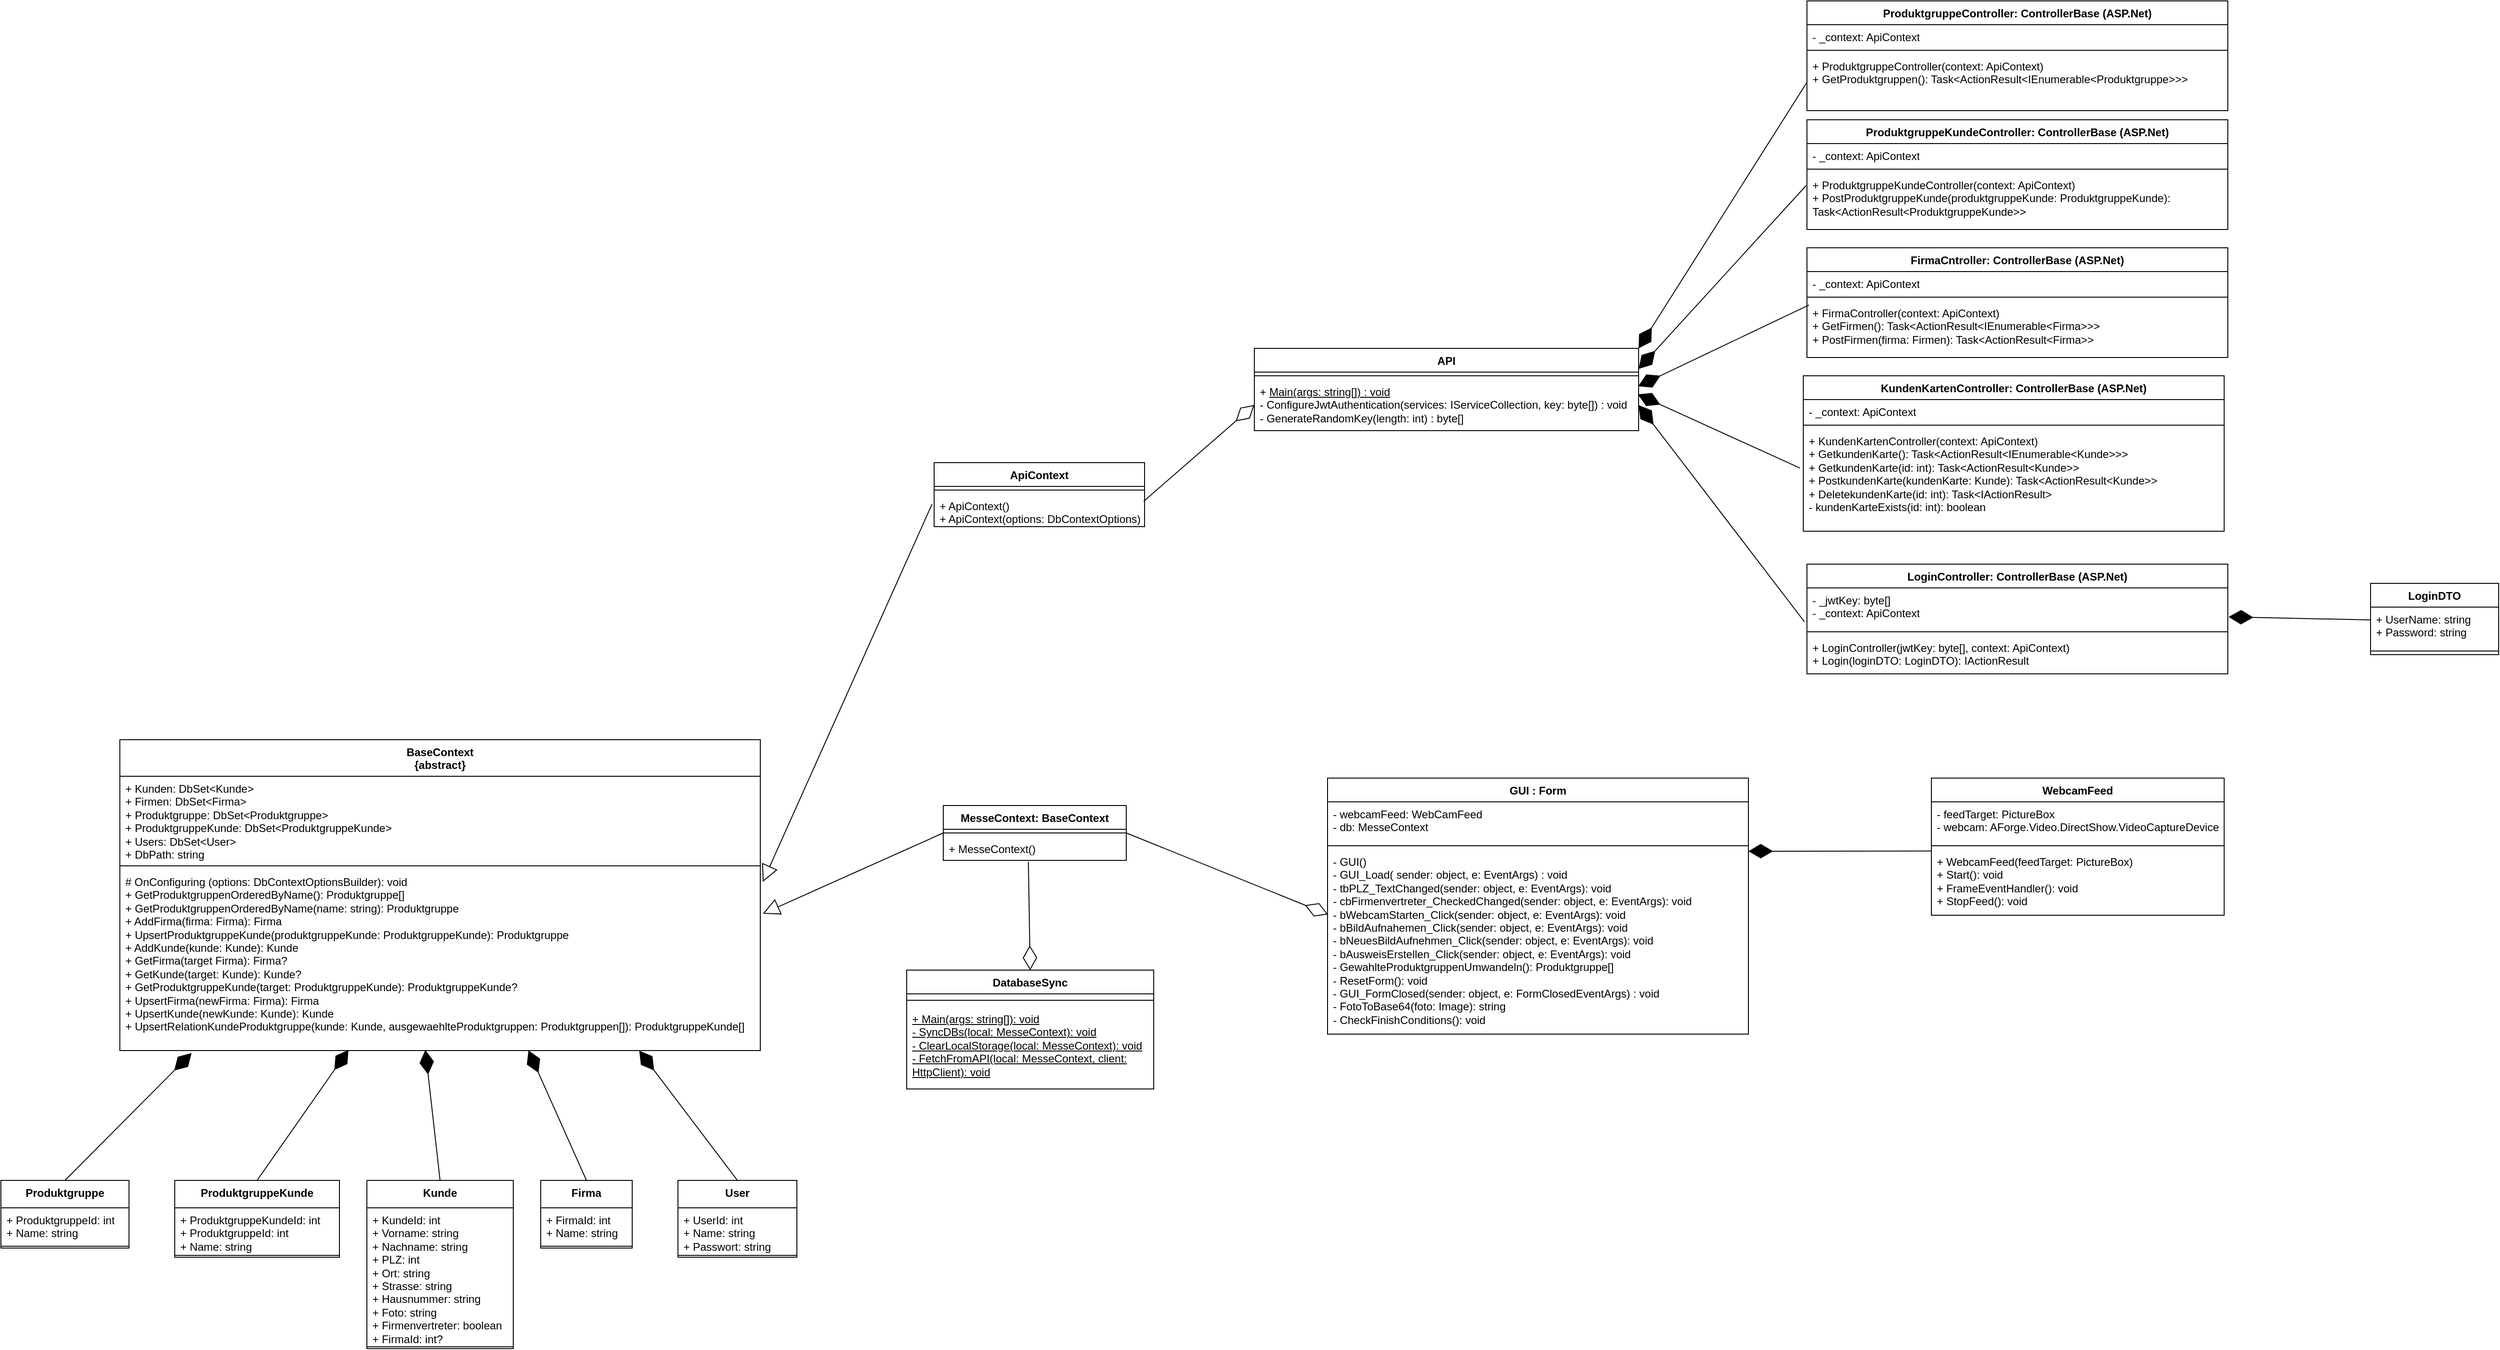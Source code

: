 <mxfile version="23.0.1" type="device">
  <diagram id="C5RBs43oDa-KdzZeNtuy" name="Page-1">
    <mxGraphModel dx="2113" dy="3216" grid="1" gridSize="10" guides="1" tooltips="1" connect="1" arrows="1" fold="1" page="1" pageScale="1" pageWidth="827" pageHeight="1169" math="0" shadow="0">
      <root>
        <mxCell id="WIyWlLk6GJQsqaUBKTNV-0" />
        <mxCell id="WIyWlLk6GJQsqaUBKTNV-1" parent="WIyWlLk6GJQsqaUBKTNV-0" />
        <mxCell id="BIAJ-L611Rqp3ycmqJVY-12" value="GUI : Form" style="swimlane;fontStyle=1;align=center;verticalAlign=top;childLayout=stackLayout;horizontal=1;startSize=26;horizontalStack=0;resizeParent=1;resizeParentMax=0;resizeLast=0;collapsible=1;marginBottom=0;whiteSpace=wrap;html=1;" parent="WIyWlLk6GJQsqaUBKTNV-1" vertex="1">
          <mxGeometry x="200" y="-350" width="460" height="280" as="geometry" />
        </mxCell>
        <mxCell id="BIAJ-L611Rqp3ycmqJVY-13" value="- webcamFeed: WebCamFeed&lt;br&gt;- db: MesseContext" style="text;strokeColor=none;fillColor=none;align=left;verticalAlign=top;spacingLeft=4;spacingRight=4;overflow=hidden;rotatable=0;points=[[0,0.5],[1,0.5]];portConstraint=eastwest;whiteSpace=wrap;html=1;" parent="BIAJ-L611Rqp3ycmqJVY-12" vertex="1">
          <mxGeometry y="26" width="460" height="44" as="geometry" />
        </mxCell>
        <mxCell id="BIAJ-L611Rqp3ycmqJVY-14" value="" style="line;strokeWidth=1;fillColor=none;align=left;verticalAlign=middle;spacingTop=-1;spacingLeft=3;spacingRight=3;rotatable=0;labelPosition=right;points=[];portConstraint=eastwest;strokeColor=inherit;" parent="BIAJ-L611Rqp3ycmqJVY-12" vertex="1">
          <mxGeometry y="70" width="460" height="8" as="geometry" />
        </mxCell>
        <mxCell id="BIAJ-L611Rqp3ycmqJVY-15" value="- GUI()&lt;br&gt;- GUI_Load( sender: object, e: EventArgs) : void&lt;br&gt;- tbPLZ_TextChanged(sender: object, e: EventArgs): void&lt;br&gt;- cbFirmenvertreter_CheckedChanged(sender: object, e: EventArgs): void&lt;br&gt;- bWebcamStarten_Click(sender: object, e: EventArgs): void&lt;br&gt;- bBildAufnahemen_Click(sender: object, e: EventArgs): void&lt;br&gt;- bNeuesBildAufnehmen_Click(sender: object, e: EventArgs): void&lt;br&gt;- bAusweisErstellen_Click(sender: object, e: EventArgs): void&lt;br&gt;- GewahlteProduktgruppenUmwandeln(): Produktgruppe[]&lt;br&gt;- ResetForm(): void&lt;br&gt;- GUI_FormClosed(sender: object, e: FormClosedEventArgs) : void&lt;br&gt;- FotoToBase64(foto: Image): string&lt;br&gt;- CheckFinishConditions(): void" style="text;strokeColor=none;fillColor=none;align=left;verticalAlign=top;spacingLeft=4;spacingRight=4;overflow=hidden;rotatable=0;points=[[0,0.5],[1,0.5]];portConstraint=eastwest;whiteSpace=wrap;html=1;" parent="BIAJ-L611Rqp3ycmqJVY-12" vertex="1">
          <mxGeometry y="78" width="460" height="202" as="geometry" />
        </mxCell>
        <mxCell id="BIAJ-L611Rqp3ycmqJVY-16" value="WebcamFeed" style="swimlane;fontStyle=1;align=center;verticalAlign=top;childLayout=stackLayout;horizontal=1;startSize=26;horizontalStack=0;resizeParent=1;resizeParentMax=0;resizeLast=0;collapsible=1;marginBottom=0;whiteSpace=wrap;html=1;" parent="WIyWlLk6GJQsqaUBKTNV-1" vertex="1">
          <mxGeometry x="860" y="-350" width="320" height="150" as="geometry" />
        </mxCell>
        <mxCell id="BIAJ-L611Rqp3ycmqJVY-17" value="- feedTarget: PictureBox&lt;br&gt;- webcam: AForge.Video.DirectShow.VideoCaptureDevice" style="text;strokeColor=none;fillColor=none;align=left;verticalAlign=top;spacingLeft=4;spacingRight=4;overflow=hidden;rotatable=0;points=[[0,0.5],[1,0.5]];portConstraint=eastwest;whiteSpace=wrap;html=1;" parent="BIAJ-L611Rqp3ycmqJVY-16" vertex="1">
          <mxGeometry y="26" width="320" height="44" as="geometry" />
        </mxCell>
        <mxCell id="BIAJ-L611Rqp3ycmqJVY-18" value="" style="line;strokeWidth=1;fillColor=none;align=left;verticalAlign=middle;spacingTop=-1;spacingLeft=3;spacingRight=3;rotatable=0;labelPosition=right;points=[];portConstraint=eastwest;strokeColor=inherit;" parent="BIAJ-L611Rqp3ycmqJVY-16" vertex="1">
          <mxGeometry y="70" width="320" height="8" as="geometry" />
        </mxCell>
        <mxCell id="BIAJ-L611Rqp3ycmqJVY-19" value="+ WebcamFeed(feedTarget: PictureBox)&lt;br&gt;+ Start(): void&lt;br&gt;+ FrameEventHandler(): void&lt;br&gt;+ StopFeed(): void" style="text;strokeColor=none;fillColor=none;align=left;verticalAlign=top;spacingLeft=4;spacingRight=4;overflow=hidden;rotatable=0;points=[[0,0.5],[1,0.5]];portConstraint=eastwest;whiteSpace=wrap;html=1;" parent="BIAJ-L611Rqp3ycmqJVY-16" vertex="1">
          <mxGeometry y="78" width="320" height="72" as="geometry" />
        </mxCell>
        <mxCell id="BIAJ-L611Rqp3ycmqJVY-20" value="MesseContext: BaseContext" style="swimlane;fontStyle=1;align=center;verticalAlign=top;childLayout=stackLayout;horizontal=1;startSize=26;horizontalStack=0;resizeParent=1;resizeParentMax=0;resizeLast=0;collapsible=1;marginBottom=0;whiteSpace=wrap;html=1;" parent="WIyWlLk6GJQsqaUBKTNV-1" vertex="1">
          <mxGeometry x="-220" y="-320" width="200" height="60" as="geometry" />
        </mxCell>
        <mxCell id="BIAJ-L611Rqp3ycmqJVY-22" value="" style="line;strokeWidth=1;fillColor=none;align=left;verticalAlign=middle;spacingTop=-1;spacingLeft=3;spacingRight=3;rotatable=0;labelPosition=right;points=[];portConstraint=eastwest;strokeColor=inherit;" parent="BIAJ-L611Rqp3ycmqJVY-20" vertex="1">
          <mxGeometry y="26" width="200" height="8" as="geometry" />
        </mxCell>
        <mxCell id="BIAJ-L611Rqp3ycmqJVY-23" value="+ MesseContext()" style="text;strokeColor=none;fillColor=none;align=left;verticalAlign=top;spacingLeft=4;spacingRight=4;overflow=hidden;rotatable=0;points=[[0,0.5],[1,0.5]];portConstraint=eastwest;whiteSpace=wrap;html=1;" parent="BIAJ-L611Rqp3ycmqJVY-20" vertex="1">
          <mxGeometry y="34" width="200" height="26" as="geometry" />
        </mxCell>
        <mxCell id="BIAJ-L611Rqp3ycmqJVY-24" value="ApiContext" style="swimlane;fontStyle=1;align=center;verticalAlign=top;childLayout=stackLayout;horizontal=1;startSize=26;horizontalStack=0;resizeParent=1;resizeParentMax=0;resizeLast=0;collapsible=1;marginBottom=0;whiteSpace=wrap;html=1;" parent="WIyWlLk6GJQsqaUBKTNV-1" vertex="1">
          <mxGeometry x="-230" y="-695" width="230" height="70" as="geometry" />
        </mxCell>
        <mxCell id="BIAJ-L611Rqp3ycmqJVY-25" value="" style="line;strokeWidth=1;fillColor=none;align=left;verticalAlign=middle;spacingTop=-1;spacingLeft=3;spacingRight=3;rotatable=0;labelPosition=right;points=[];portConstraint=eastwest;strokeColor=inherit;" parent="BIAJ-L611Rqp3ycmqJVY-24" vertex="1">
          <mxGeometry y="26" width="230" height="8" as="geometry" />
        </mxCell>
        <mxCell id="BIAJ-L611Rqp3ycmqJVY-26" value="+ ApiContext()&lt;br&gt;+ ApiContext(options: DbContextOptions)" style="text;strokeColor=none;fillColor=none;align=left;verticalAlign=top;spacingLeft=4;spacingRight=4;overflow=hidden;rotatable=0;points=[[0,0.5],[1,0.5]];portConstraint=eastwest;whiteSpace=wrap;html=1;" parent="BIAJ-L611Rqp3ycmqJVY-24" vertex="1">
          <mxGeometry y="34" width="230" height="36" as="geometry" />
        </mxCell>
        <mxCell id="BIAJ-L611Rqp3ycmqJVY-27" value="BaseContext&lt;br&gt;{abstract}" style="swimlane;fontStyle=1;align=center;verticalAlign=top;childLayout=stackLayout;horizontal=1;startSize=40;horizontalStack=0;resizeParent=1;resizeParentMax=0;resizeLast=0;collapsible=1;marginBottom=0;whiteSpace=wrap;html=1;" parent="WIyWlLk6GJQsqaUBKTNV-1" vertex="1">
          <mxGeometry x="-1120" y="-392" width="700" height="340" as="geometry">
            <mxRectangle x="-300" y="390" width="110" height="30" as="alternateBounds" />
          </mxGeometry>
        </mxCell>
        <mxCell id="BIAJ-L611Rqp3ycmqJVY-28" value="+ Kunden: DbSet&amp;lt;Kunde&amp;gt;&lt;br&gt;+ Firmen: DbSet&amp;lt;Firma&amp;gt;&lt;br&gt;+ Produktgruppe: DbSet&amp;lt;Produktgruppe&amp;gt;&lt;br&gt;+ ProduktgruppeKunde: DbSet&amp;lt;ProduktgruppeKunde&amp;gt;&lt;br&gt;+ Users: DbSet&amp;lt;User&amp;gt;&lt;br&gt;+ DbPath: string" style="text;strokeColor=none;fillColor=none;align=left;verticalAlign=top;spacingLeft=4;spacingRight=4;overflow=hidden;rotatable=0;points=[[0,0.5],[1,0.5]];portConstraint=eastwest;whiteSpace=wrap;html=1;" parent="BIAJ-L611Rqp3ycmqJVY-27" vertex="1">
          <mxGeometry y="40" width="700" height="94" as="geometry" />
        </mxCell>
        <mxCell id="BIAJ-L611Rqp3ycmqJVY-29" value="" style="line;strokeWidth=1;fillColor=none;align=left;verticalAlign=middle;spacingTop=-1;spacingLeft=3;spacingRight=3;rotatable=0;labelPosition=right;points=[];portConstraint=eastwest;strokeColor=inherit;" parent="BIAJ-L611Rqp3ycmqJVY-27" vertex="1">
          <mxGeometry y="134" width="700" height="8" as="geometry" />
        </mxCell>
        <mxCell id="BIAJ-L611Rqp3ycmqJVY-30" value="# OnConfiguring (options:&amp;nbsp;DbContextOptionsBuilder): void&lt;br&gt;+ GetProduktgruppenOrderedByName(): Produktgruppe[]&lt;br&gt;+ GetProduktgruppenOrderedByName(name: string): Produktgruppe&lt;br&gt;+ AddFirma(firma: Firma): Firma&lt;br&gt;+ UpsertProduktgruppeKunde(produktgruppeKunde: ProduktgruppeKunde): Produktgruppe&lt;br&gt;+ AddKunde(kunde: Kunde): Kunde&lt;br&gt;+ GetFirma(target Firma): Firma?&lt;br&gt;+ GetKunde(target: Kunde): Kunde?&lt;br&gt;+ GetProduktgruppeKunde(target: ProduktgruppeKunde): ProduktgruppeKunde?&lt;br&gt;+ UpsertFirma(newFirma: Firma): Firma&lt;br&gt;+ UpsertKunde(newKunde: Kunde): Kunde&lt;br&gt;+ UpsertRelationKundeProduktgruppe(kunde: Kunde, ausgewaehlteProduktgruppen: Produktgruppen[]): ProduktgruppeKunde[]&lt;br&gt;" style="text;strokeColor=none;fillColor=none;align=left;verticalAlign=top;spacingLeft=4;spacingRight=4;overflow=hidden;rotatable=0;points=[[0,0.5],[1,0.5]];portConstraint=eastwest;whiteSpace=wrap;html=1;" parent="BIAJ-L611Rqp3ycmqJVY-27" vertex="1">
          <mxGeometry y="142" width="700" height="198" as="geometry" />
        </mxCell>
        <mxCell id="I71dko-NS_L6EX8RtzcQ-0" value="Firma" style="swimlane;fontStyle=1;align=center;verticalAlign=top;childLayout=stackLayout;horizontal=1;startSize=30;horizontalStack=0;resizeParent=1;resizeParentMax=0;resizeLast=0;collapsible=1;marginBottom=0;whiteSpace=wrap;html=1;" parent="WIyWlLk6GJQsqaUBKTNV-1" vertex="1">
          <mxGeometry x="-660" y="90" width="100" height="74" as="geometry">
            <mxRectangle x="-300" y="390" width="110" height="30" as="alternateBounds" />
          </mxGeometry>
        </mxCell>
        <mxCell id="I71dko-NS_L6EX8RtzcQ-1" value="+ FirmaId: int&lt;br&gt;+ Name: string" style="text;strokeColor=none;fillColor=none;align=left;verticalAlign=top;spacingLeft=4;spacingRight=4;overflow=hidden;rotatable=0;points=[[0,0.5],[1,0.5]];portConstraint=eastwest;whiteSpace=wrap;html=1;" parent="I71dko-NS_L6EX8RtzcQ-0" vertex="1">
          <mxGeometry y="30" width="100" height="40" as="geometry" />
        </mxCell>
        <mxCell id="I71dko-NS_L6EX8RtzcQ-2" value="" style="line;strokeWidth=1;fillColor=none;align=left;verticalAlign=middle;spacingTop=-1;spacingLeft=3;spacingRight=3;rotatable=0;labelPosition=right;points=[];portConstraint=eastwest;strokeColor=inherit;" parent="I71dko-NS_L6EX8RtzcQ-0" vertex="1">
          <mxGeometry y="70" width="100" height="4" as="geometry" />
        </mxCell>
        <mxCell id="I71dko-NS_L6EX8RtzcQ-4" value="Kunde" style="swimlane;fontStyle=1;align=center;verticalAlign=top;childLayout=stackLayout;horizontal=1;startSize=30;horizontalStack=0;resizeParent=1;resizeParentMax=0;resizeLast=0;collapsible=1;marginBottom=0;whiteSpace=wrap;html=1;" parent="WIyWlLk6GJQsqaUBKTNV-1" vertex="1">
          <mxGeometry x="-850" y="90" width="160" height="184" as="geometry">
            <mxRectangle x="-300" y="390" width="110" height="30" as="alternateBounds" />
          </mxGeometry>
        </mxCell>
        <mxCell id="I71dko-NS_L6EX8RtzcQ-5" value="+ KundeId: int&lt;br&gt;+ Vorname: string&lt;br&gt;+ Nachname: string&lt;br&gt;+ PLZ: int&lt;br&gt;+ Ort: string&lt;br&gt;+ Strasse: string&lt;br&gt;+ Hausnummer: string&lt;br&gt;+ Foto: string&lt;br&gt;+ Firmenvertreter: boolean&lt;br&gt;+ FirmaId: int?" style="text;strokeColor=none;fillColor=none;align=left;verticalAlign=top;spacingLeft=4;spacingRight=4;overflow=hidden;rotatable=0;points=[[0,0.5],[1,0.5]];portConstraint=eastwest;whiteSpace=wrap;html=1;" parent="I71dko-NS_L6EX8RtzcQ-4" vertex="1">
          <mxGeometry y="30" width="160" height="150" as="geometry" />
        </mxCell>
        <mxCell id="I71dko-NS_L6EX8RtzcQ-6" value="" style="line;strokeWidth=1;fillColor=none;align=left;verticalAlign=middle;spacingTop=-1;spacingLeft=3;spacingRight=3;rotatable=0;labelPosition=right;points=[];portConstraint=eastwest;strokeColor=inherit;" parent="I71dko-NS_L6EX8RtzcQ-4" vertex="1">
          <mxGeometry y="180" width="160" height="4" as="geometry" />
        </mxCell>
        <mxCell id="I71dko-NS_L6EX8RtzcQ-7" value="Produktgruppe" style="swimlane;fontStyle=1;align=center;verticalAlign=top;childLayout=stackLayout;horizontal=1;startSize=30;horizontalStack=0;resizeParent=1;resizeParentMax=0;resizeLast=0;collapsible=1;marginBottom=0;whiteSpace=wrap;html=1;" parent="WIyWlLk6GJQsqaUBKTNV-1" vertex="1">
          <mxGeometry x="-1250" y="90" width="140" height="74" as="geometry">
            <mxRectangle x="-300" y="390" width="110" height="30" as="alternateBounds" />
          </mxGeometry>
        </mxCell>
        <mxCell id="I71dko-NS_L6EX8RtzcQ-8" value="+ ProduktgruppeId: int&lt;br&gt;+ Name: string" style="text;strokeColor=none;fillColor=none;align=left;verticalAlign=top;spacingLeft=4;spacingRight=4;overflow=hidden;rotatable=0;points=[[0,0.5],[1,0.5]];portConstraint=eastwest;whiteSpace=wrap;html=1;" parent="I71dko-NS_L6EX8RtzcQ-7" vertex="1">
          <mxGeometry y="30" width="140" height="40" as="geometry" />
        </mxCell>
        <mxCell id="I71dko-NS_L6EX8RtzcQ-9" value="" style="line;strokeWidth=1;fillColor=none;align=left;verticalAlign=middle;spacingTop=-1;spacingLeft=3;spacingRight=3;rotatable=0;labelPosition=right;points=[];portConstraint=eastwest;strokeColor=inherit;" parent="I71dko-NS_L6EX8RtzcQ-7" vertex="1">
          <mxGeometry y="70" width="140" height="4" as="geometry" />
        </mxCell>
        <mxCell id="I71dko-NS_L6EX8RtzcQ-10" value="ProduktgruppeKunde" style="swimlane;fontStyle=1;align=center;verticalAlign=top;childLayout=stackLayout;horizontal=1;startSize=30;horizontalStack=0;resizeParent=1;resizeParentMax=0;resizeLast=0;collapsible=1;marginBottom=0;whiteSpace=wrap;html=1;" parent="WIyWlLk6GJQsqaUBKTNV-1" vertex="1">
          <mxGeometry x="-1060" y="90" width="180" height="84" as="geometry">
            <mxRectangle x="-300" y="390" width="110" height="30" as="alternateBounds" />
          </mxGeometry>
        </mxCell>
        <mxCell id="I71dko-NS_L6EX8RtzcQ-11" value="+ ProduktgruppeKundeId: int&lt;br&gt;+ ProduktgruppeId: int&lt;br&gt;+ Name: string" style="text;strokeColor=none;fillColor=none;align=left;verticalAlign=top;spacingLeft=4;spacingRight=4;overflow=hidden;rotatable=0;points=[[0,0.5],[1,0.5]];portConstraint=eastwest;whiteSpace=wrap;html=1;" parent="I71dko-NS_L6EX8RtzcQ-10" vertex="1">
          <mxGeometry y="30" width="180" height="50" as="geometry" />
        </mxCell>
        <mxCell id="I71dko-NS_L6EX8RtzcQ-12" value="" style="line;strokeWidth=1;fillColor=none;align=left;verticalAlign=middle;spacingTop=-1;spacingLeft=3;spacingRight=3;rotatable=0;labelPosition=right;points=[];portConstraint=eastwest;strokeColor=inherit;" parent="I71dko-NS_L6EX8RtzcQ-10" vertex="1">
          <mxGeometry y="80" width="180" height="4" as="geometry" />
        </mxCell>
        <mxCell id="I71dko-NS_L6EX8RtzcQ-13" value="User" style="swimlane;fontStyle=1;align=center;verticalAlign=top;childLayout=stackLayout;horizontal=1;startSize=30;horizontalStack=0;resizeParent=1;resizeParentMax=0;resizeLast=0;collapsible=1;marginBottom=0;whiteSpace=wrap;html=1;" parent="WIyWlLk6GJQsqaUBKTNV-1" vertex="1">
          <mxGeometry x="-510" y="90" width="130" height="84" as="geometry">
            <mxRectangle x="-300" y="390" width="110" height="30" as="alternateBounds" />
          </mxGeometry>
        </mxCell>
        <mxCell id="I71dko-NS_L6EX8RtzcQ-14" value="+ UserId: int&lt;br&gt;+ Name: string&lt;br&gt;+ Passwort: string" style="text;strokeColor=none;fillColor=none;align=left;verticalAlign=top;spacingLeft=4;spacingRight=4;overflow=hidden;rotatable=0;points=[[0,0.5],[1,0.5]];portConstraint=eastwest;whiteSpace=wrap;html=1;" parent="I71dko-NS_L6EX8RtzcQ-13" vertex="1">
          <mxGeometry y="30" width="130" height="50" as="geometry" />
        </mxCell>
        <mxCell id="I71dko-NS_L6EX8RtzcQ-15" value="" style="line;strokeWidth=1;fillColor=none;align=left;verticalAlign=middle;spacingTop=-1;spacingLeft=3;spacingRight=3;rotatable=0;labelPosition=right;points=[];portConstraint=eastwest;strokeColor=inherit;" parent="I71dko-NS_L6EX8RtzcQ-13" vertex="1">
          <mxGeometry y="80" width="130" height="4" as="geometry" />
        </mxCell>
        <mxCell id="I71dko-NS_L6EX8RtzcQ-16" value="KundenKartenController: ControllerBase (ASP.Net)" style="swimlane;fontStyle=1;align=center;verticalAlign=top;childLayout=stackLayout;horizontal=1;startSize=26;horizontalStack=0;resizeParent=1;resizeParentMax=0;resizeLast=0;collapsible=1;marginBottom=0;whiteSpace=wrap;html=1;" parent="WIyWlLk6GJQsqaUBKTNV-1" vertex="1">
          <mxGeometry x="720" y="-790" width="460" height="170" as="geometry" />
        </mxCell>
        <mxCell id="I71dko-NS_L6EX8RtzcQ-17" value="- _context: ApiContext" style="text;strokeColor=none;fillColor=none;align=left;verticalAlign=top;spacingLeft=4;spacingRight=4;overflow=hidden;rotatable=0;points=[[0,0.5],[1,0.5]];portConstraint=eastwest;whiteSpace=wrap;html=1;" parent="I71dko-NS_L6EX8RtzcQ-16" vertex="1">
          <mxGeometry y="26" width="460" height="24" as="geometry" />
        </mxCell>
        <mxCell id="I71dko-NS_L6EX8RtzcQ-18" value="" style="line;strokeWidth=1;fillColor=none;align=left;verticalAlign=middle;spacingTop=-1;spacingLeft=3;spacingRight=3;rotatable=0;labelPosition=right;points=[];portConstraint=eastwest;strokeColor=inherit;" parent="I71dko-NS_L6EX8RtzcQ-16" vertex="1">
          <mxGeometry y="50" width="460" height="8" as="geometry" />
        </mxCell>
        <mxCell id="I71dko-NS_L6EX8RtzcQ-19" value="+ KundenKartenController(context: ApiContext)&lt;br&gt;+ GetkundenKarte(): Task&amp;lt;ActionResult&amp;lt;IEnumerable&amp;lt;Kunde&amp;gt;&amp;gt;&amp;gt;&lt;br&gt;+ GetkundenKarte(id: int): Task&amp;lt;ActionResult&amp;lt;Kunde&amp;gt;&amp;gt;&lt;br&gt;+ PostkundenKarte(kundenKarte: Kunde): Task&amp;lt;ActionResult&amp;lt;Kunde&amp;gt;&amp;gt;&lt;br&gt;+ DeletekundenKarte(id: int): Task&amp;lt;IActionResult&amp;gt;&lt;br&gt;- kundenKarteExists(id: int): boolean" style="text;strokeColor=none;fillColor=none;align=left;verticalAlign=top;spacingLeft=4;spacingRight=4;overflow=hidden;rotatable=0;points=[[0,0.5],[1,0.5]];portConstraint=eastwest;whiteSpace=wrap;html=1;" parent="I71dko-NS_L6EX8RtzcQ-16" vertex="1">
          <mxGeometry y="58" width="460" height="112" as="geometry" />
        </mxCell>
        <mxCell id="I71dko-NS_L6EX8RtzcQ-24" value="LoginController: ControllerBase (ASP.Net)" style="swimlane;fontStyle=1;align=center;verticalAlign=top;childLayout=stackLayout;horizontal=1;startSize=26;horizontalStack=0;resizeParent=1;resizeParentMax=0;resizeLast=0;collapsible=1;marginBottom=0;whiteSpace=wrap;html=1;" parent="WIyWlLk6GJQsqaUBKTNV-1" vertex="1">
          <mxGeometry x="724" y="-584" width="460" height="120" as="geometry" />
        </mxCell>
        <mxCell id="I71dko-NS_L6EX8RtzcQ-25" value="- _jwtKey: byte[]&lt;br&gt;- _context: ApiContext" style="text;strokeColor=none;fillColor=none;align=left;verticalAlign=top;spacingLeft=4;spacingRight=4;overflow=hidden;rotatable=0;points=[[0,0.5],[1,0.5]];portConstraint=eastwest;whiteSpace=wrap;html=1;" parent="I71dko-NS_L6EX8RtzcQ-24" vertex="1">
          <mxGeometry y="26" width="460" height="44" as="geometry" />
        </mxCell>
        <mxCell id="I71dko-NS_L6EX8RtzcQ-26" value="" style="line;strokeWidth=1;fillColor=none;align=left;verticalAlign=middle;spacingTop=-1;spacingLeft=3;spacingRight=3;rotatable=0;labelPosition=right;points=[];portConstraint=eastwest;strokeColor=inherit;" parent="I71dko-NS_L6EX8RtzcQ-24" vertex="1">
          <mxGeometry y="70" width="460" height="8" as="geometry" />
        </mxCell>
        <mxCell id="I71dko-NS_L6EX8RtzcQ-27" value="+ LoginController(jwtKey: byte[], context: ApiContext)&lt;br&gt;+ Login(loginDTO: LoginDTO): IActionResult" style="text;strokeColor=none;fillColor=none;align=left;verticalAlign=top;spacingLeft=4;spacingRight=4;overflow=hidden;rotatable=0;points=[[0,0.5],[1,0.5]];portConstraint=eastwest;whiteSpace=wrap;html=1;" parent="I71dko-NS_L6EX8RtzcQ-24" vertex="1">
          <mxGeometry y="78" width="460" height="42" as="geometry" />
        </mxCell>
        <mxCell id="I71dko-NS_L6EX8RtzcQ-28" value="LoginDTO" style="swimlane;fontStyle=1;align=center;verticalAlign=top;childLayout=stackLayout;horizontal=1;startSize=26;horizontalStack=0;resizeParent=1;resizeParentMax=0;resizeLast=0;collapsible=1;marginBottom=0;whiteSpace=wrap;html=1;" parent="WIyWlLk6GJQsqaUBKTNV-1" vertex="1">
          <mxGeometry x="1340" y="-563" width="140" height="78" as="geometry" />
        </mxCell>
        <mxCell id="c99-_KhDOJmcZZlsPYCp-12" value="" style="endArrow=diamondThin;endFill=1;endSize=24;html=1;rounded=0;entryX=1.002;entryY=0.721;entryDx=0;entryDy=0;entryPerimeter=0;exitX=1.002;exitY=0.082;exitDx=0;exitDy=0;exitPerimeter=0;" parent="I71dko-NS_L6EX8RtzcQ-28" target="I71dko-NS_L6EX8RtzcQ-25" edge="1">
          <mxGeometry width="160" relative="1" as="geometry">
            <mxPoint y="40" as="sourcePoint" />
            <mxPoint x="150" y="38" as="targetPoint" />
          </mxGeometry>
        </mxCell>
        <mxCell id="I71dko-NS_L6EX8RtzcQ-29" value="+ UserName: string&lt;br&gt;+ Password: string" style="text;strokeColor=none;fillColor=none;align=left;verticalAlign=top;spacingLeft=4;spacingRight=4;overflow=hidden;rotatable=0;points=[[0,0.5],[1,0.5]];portConstraint=eastwest;whiteSpace=wrap;html=1;" parent="I71dko-NS_L6EX8RtzcQ-28" vertex="1">
          <mxGeometry y="26" width="140" height="44" as="geometry" />
        </mxCell>
        <mxCell id="I71dko-NS_L6EX8RtzcQ-30" value="" style="line;strokeWidth=1;fillColor=none;align=left;verticalAlign=middle;spacingTop=-1;spacingLeft=3;spacingRight=3;rotatable=0;labelPosition=right;points=[];portConstraint=eastwest;strokeColor=inherit;" parent="I71dko-NS_L6EX8RtzcQ-28" vertex="1">
          <mxGeometry y="70" width="140" height="8" as="geometry" />
        </mxCell>
        <mxCell id="c99-_KhDOJmcZZlsPYCp-0" value="" style="endArrow=block;endSize=16;endFill=0;html=1;rounded=0;exitX=0;exitY=0.5;exitDx=0;exitDy=0;exitPerimeter=0;entryX=1.004;entryY=0.244;entryDx=0;entryDy=0;entryPerimeter=0;" parent="WIyWlLk6GJQsqaUBKTNV-1" source="BIAJ-L611Rqp3ycmqJVY-22" target="BIAJ-L611Rqp3ycmqJVY-30" edge="1">
          <mxGeometry width="160" relative="1" as="geometry">
            <mxPoint x="-170" y="-150" as="sourcePoint" />
            <mxPoint x="-10" y="-150" as="targetPoint" />
          </mxGeometry>
        </mxCell>
        <mxCell id="c99-_KhDOJmcZZlsPYCp-1" value="" style="endArrow=block;endSize=16;endFill=0;html=1;rounded=0;exitX=-0.01;exitY=0.317;exitDx=0;exitDy=0;exitPerimeter=0;entryX=1.004;entryY=0.068;entryDx=0;entryDy=0;entryPerimeter=0;" parent="WIyWlLk6GJQsqaUBKTNV-1" source="BIAJ-L611Rqp3ycmqJVY-26" target="BIAJ-L611Rqp3ycmqJVY-30" edge="1">
          <mxGeometry width="160" relative="1" as="geometry">
            <mxPoint x="-81" y="-331" as="sourcePoint" />
            <mxPoint x="-270" y="-530" as="targetPoint" />
          </mxGeometry>
        </mxCell>
        <mxCell id="c99-_KhDOJmcZZlsPYCp-6" value="" style="endArrow=diamondThin;endFill=1;endSize=24;html=1;rounded=0;entryX=0.638;entryY=0.999;entryDx=0;entryDy=0;entryPerimeter=0;exitX=0.5;exitY=0;exitDx=0;exitDy=0;" parent="WIyWlLk6GJQsqaUBKTNV-1" source="I71dko-NS_L6EX8RtzcQ-0" target="BIAJ-L611Rqp3ycmqJVY-30" edge="1">
          <mxGeometry width="160" relative="1" as="geometry">
            <mxPoint x="-630" y="300" as="sourcePoint" />
            <mxPoint x="-827" y="53" as="targetPoint" />
          </mxGeometry>
        </mxCell>
        <mxCell id="c99-_KhDOJmcZZlsPYCp-7" value="" style="endArrow=diamondThin;endFill=1;endSize=24;html=1;rounded=0;entryX=0.477;entryY=0.997;entryDx=0;entryDy=0;entryPerimeter=0;exitX=0.5;exitY=0;exitDx=0;exitDy=0;" parent="WIyWlLk6GJQsqaUBKTNV-1" source="I71dko-NS_L6EX8RtzcQ-4" target="BIAJ-L611Rqp3ycmqJVY-30" edge="1">
          <mxGeometry width="160" relative="1" as="geometry">
            <mxPoint x="-970" y="300" as="sourcePoint" />
            <mxPoint x="-872" y="40" as="targetPoint" />
          </mxGeometry>
        </mxCell>
        <mxCell id="c99-_KhDOJmcZZlsPYCp-8" value="" style="endArrow=diamondThin;endFill=1;endSize=24;html=1;rounded=0;entryX=0.357;entryY=0.996;entryDx=0;entryDy=0;entryPerimeter=0;exitX=0.5;exitY=0;exitDx=0;exitDy=0;" parent="WIyWlLk6GJQsqaUBKTNV-1" source="I71dko-NS_L6EX8RtzcQ-10" target="BIAJ-L611Rqp3ycmqJVY-30" edge="1">
          <mxGeometry width="160" relative="1" as="geometry">
            <mxPoint x="-1320" y="300" as="sourcePoint" />
            <mxPoint x="-1222" y="40" as="targetPoint" />
          </mxGeometry>
        </mxCell>
        <mxCell id="c99-_KhDOJmcZZlsPYCp-9" value="" style="endArrow=diamondThin;endFill=1;endSize=24;html=1;rounded=0;entryX=0.112;entryY=1.014;entryDx=0;entryDy=0;entryPerimeter=0;exitX=0.5;exitY=0;exitDx=0;exitDy=0;" parent="WIyWlLk6GJQsqaUBKTNV-1" source="I71dko-NS_L6EX8RtzcQ-7" target="BIAJ-L611Rqp3ycmqJVY-30" edge="1">
          <mxGeometry width="160" relative="1" as="geometry">
            <mxPoint x="-1660" y="301" as="sourcePoint" />
            <mxPoint x="-959" y="40" as="targetPoint" />
          </mxGeometry>
        </mxCell>
        <mxCell id="c99-_KhDOJmcZZlsPYCp-13" value="" style="endArrow=diamondThin;endFill=0;endSize=24;html=1;rounded=0;entryX=0.001;entryY=0.352;entryDx=0;entryDy=0;entryPerimeter=0;exitX=1;exitY=0.5;exitDx=0;exitDy=0;" parent="WIyWlLk6GJQsqaUBKTNV-1" source="BIAJ-L611Rqp3ycmqJVY-20" target="BIAJ-L611Rqp3ycmqJVY-15" edge="1">
          <mxGeometry width="160" relative="1" as="geometry">
            <mxPoint y="-199" as="sourcePoint" />
            <mxPoint x="150" y="-201" as="targetPoint" />
          </mxGeometry>
        </mxCell>
        <mxCell id="c99-_KhDOJmcZZlsPYCp-14" value="" style="endArrow=diamondThin;endFill=1;endSize=24;html=1;rounded=0;entryX=1.002;entryY=0.721;entryDx=0;entryDy=0;entryPerimeter=0;exitX=0.001;exitY=0.025;exitDx=0;exitDy=0;exitPerimeter=0;" parent="WIyWlLk6GJQsqaUBKTNV-1" source="BIAJ-L611Rqp3ycmqJVY-19" edge="1">
          <mxGeometry width="160" relative="1" as="geometry">
            <mxPoint x="809" y="-267" as="sourcePoint" />
            <mxPoint x="660" y="-270" as="targetPoint" />
          </mxGeometry>
        </mxCell>
        <mxCell id="xpdkNGfit_PYnQOV7XUw-0" value="API" style="swimlane;fontStyle=1;align=center;verticalAlign=top;childLayout=stackLayout;horizontal=1;startSize=26;horizontalStack=0;resizeParent=1;resizeParentMax=0;resizeLast=0;collapsible=1;marginBottom=0;whiteSpace=wrap;html=1;" parent="WIyWlLk6GJQsqaUBKTNV-1" vertex="1">
          <mxGeometry x="120" y="-820" width="420" height="90" as="geometry" />
        </mxCell>
        <mxCell id="xpdkNGfit_PYnQOV7XUw-2" value="" style="line;strokeWidth=1;fillColor=none;align=left;verticalAlign=middle;spacingTop=-1;spacingLeft=3;spacingRight=3;rotatable=0;labelPosition=right;points=[];portConstraint=eastwest;strokeColor=inherit;" parent="xpdkNGfit_PYnQOV7XUw-0" vertex="1">
          <mxGeometry y="26" width="420" height="8" as="geometry" />
        </mxCell>
        <mxCell id="xpdkNGfit_PYnQOV7XUw-3" value="+ &lt;u&gt;Main(args: string[]) : void&lt;/u&gt;&lt;br&gt;- ConfigureJwtAuthentication(services: IServiceCollection, key: byte[]) : void&lt;br&gt;- GenerateRandomKey(length: int) : byte[]" style="text;strokeColor=none;fillColor=none;align=left;verticalAlign=top;spacingLeft=4;spacingRight=4;overflow=hidden;rotatable=0;points=[[0,0.5],[1,0.5]];portConstraint=eastwest;whiteSpace=wrap;html=1;" parent="xpdkNGfit_PYnQOV7XUw-0" vertex="1">
          <mxGeometry y="34" width="420" height="56" as="geometry" />
        </mxCell>
        <mxCell id="c99-_KhDOJmcZZlsPYCp-5" value="" style="endArrow=diamondThin;endFill=1;endSize=24;html=1;rounded=0;entryX=0.811;entryY=1.001;entryDx=0;entryDy=0;entryPerimeter=0;exitX=0.5;exitY=0;exitDx=0;exitDy=0;" parent="WIyWlLk6GJQsqaUBKTNV-1" source="I71dko-NS_L6EX8RtzcQ-13" target="BIAJ-L611Rqp3ycmqJVY-30" edge="1">
          <mxGeometry width="160" relative="1" as="geometry">
            <mxPoint x="-300" y="290" as="sourcePoint" />
            <mxPoint x="-140" y="290" as="targetPoint" />
          </mxGeometry>
        </mxCell>
        <mxCell id="xpdkNGfit_PYnQOV7XUw-4" value="" style="endArrow=diamondThin;endFill=0;endSize=24;html=1;rounded=0;entryX=0;entryY=0.5;entryDx=0;entryDy=0;exitX=0.996;exitY=0.228;exitDx=0;exitDy=0;exitPerimeter=0;" parent="WIyWlLk6GJQsqaUBKTNV-1" source="BIAJ-L611Rqp3ycmqJVY-26" target="xpdkNGfit_PYnQOV7XUw-3" edge="1">
          <mxGeometry width="160" relative="1" as="geometry">
            <mxPoint x="50" y="-549" as="sourcePoint" />
            <mxPoint x="280" y="-550" as="targetPoint" />
          </mxGeometry>
        </mxCell>
        <mxCell id="xpdkNGfit_PYnQOV7XUw-6" value="" style="endArrow=diamondThin;endFill=1;endSize=24;html=1;rounded=0;entryX=0.998;entryY=0.292;entryDx=0;entryDy=0;exitX=-0.008;exitY=0.383;exitDx=0;exitDy=0;exitPerimeter=0;entryPerimeter=0;" parent="WIyWlLk6GJQsqaUBKTNV-1" source="I71dko-NS_L6EX8RtzcQ-19" target="xpdkNGfit_PYnQOV7XUw-3" edge="1">
          <mxGeometry width="160" relative="1" as="geometry">
            <mxPoint x="661" y="-880" as="sourcePoint" />
            <mxPoint x="540" y="-775" as="targetPoint" />
          </mxGeometry>
        </mxCell>
        <mxCell id="xpdkNGfit_PYnQOV7XUw-7" value="" style="endArrow=diamondThin;endFill=1;endSize=24;html=1;rounded=0;entryX=1;entryY=0.5;entryDx=0;entryDy=0;exitX=-0.006;exitY=0.841;exitDx=0;exitDy=0;exitPerimeter=0;" parent="WIyWlLk6GJQsqaUBKTNV-1" source="I71dko-NS_L6EX8RtzcQ-25" target="xpdkNGfit_PYnQOV7XUw-3" edge="1">
          <mxGeometry width="160" relative="1" as="geometry">
            <mxPoint x="730" y="-949" as="sourcePoint" />
            <mxPoint x="549" y="-760" as="targetPoint" />
          </mxGeometry>
        </mxCell>
        <mxCell id="zt09JlBD8-VGaOLzONcS-0" value="FirmaCntroller: ControllerBase (ASP.Net)" style="swimlane;fontStyle=1;align=center;verticalAlign=top;childLayout=stackLayout;horizontal=1;startSize=26;horizontalStack=0;resizeParent=1;resizeParentMax=0;resizeLast=0;collapsible=1;marginBottom=0;whiteSpace=wrap;html=1;" parent="WIyWlLk6GJQsqaUBKTNV-1" vertex="1">
          <mxGeometry x="724" y="-930" width="460" height="120" as="geometry" />
        </mxCell>
        <mxCell id="zt09JlBD8-VGaOLzONcS-1" value="- _context: ApiContext" style="text;strokeColor=none;fillColor=none;align=left;verticalAlign=top;spacingLeft=4;spacingRight=4;overflow=hidden;rotatable=0;points=[[0,0.5],[1,0.5]];portConstraint=eastwest;whiteSpace=wrap;html=1;" parent="zt09JlBD8-VGaOLzONcS-0" vertex="1">
          <mxGeometry y="26" width="460" height="24" as="geometry" />
        </mxCell>
        <mxCell id="zt09JlBD8-VGaOLzONcS-2" value="" style="line;strokeWidth=1;fillColor=none;align=left;verticalAlign=middle;spacingTop=-1;spacingLeft=3;spacingRight=3;rotatable=0;labelPosition=right;points=[];portConstraint=eastwest;strokeColor=inherit;" parent="zt09JlBD8-VGaOLzONcS-0" vertex="1">
          <mxGeometry y="50" width="460" height="8" as="geometry" />
        </mxCell>
        <mxCell id="zt09JlBD8-VGaOLzONcS-3" value="+ FirmaController(context: ApiContext)&lt;br&gt;+ GetFirmen(): Task&amp;lt;ActionResult&amp;lt;IEnumerable&amp;lt;Firma&amp;gt;&amp;gt;&amp;gt;&lt;br&gt;+ PostFirmen(firma: Firmen): Task&amp;lt;ActionResult&amp;lt;Firma&amp;gt;&amp;gt;&lt;br&gt;" style="text;strokeColor=none;fillColor=none;align=left;verticalAlign=top;spacingLeft=4;spacingRight=4;overflow=hidden;rotatable=0;points=[[0,0.5],[1,0.5]];portConstraint=eastwest;whiteSpace=wrap;html=1;" parent="zt09JlBD8-VGaOLzONcS-0" vertex="1">
          <mxGeometry y="58" width="460" height="62" as="geometry" />
        </mxCell>
        <mxCell id="zt09JlBD8-VGaOLzONcS-4" value="ProduktgruppeKundeController: ControllerBase (ASP.Net)" style="swimlane;fontStyle=1;align=center;verticalAlign=top;childLayout=stackLayout;horizontal=1;startSize=26;horizontalStack=0;resizeParent=1;resizeParentMax=0;resizeLast=0;collapsible=1;marginBottom=0;whiteSpace=wrap;html=1;" parent="WIyWlLk6GJQsqaUBKTNV-1" vertex="1">
          <mxGeometry x="724" y="-1070" width="460" height="120" as="geometry" />
        </mxCell>
        <mxCell id="zt09JlBD8-VGaOLzONcS-5" value="- _context: ApiContext" style="text;strokeColor=none;fillColor=none;align=left;verticalAlign=top;spacingLeft=4;spacingRight=4;overflow=hidden;rotatable=0;points=[[0,0.5],[1,0.5]];portConstraint=eastwest;whiteSpace=wrap;html=1;" parent="zt09JlBD8-VGaOLzONcS-4" vertex="1">
          <mxGeometry y="26" width="460" height="24" as="geometry" />
        </mxCell>
        <mxCell id="zt09JlBD8-VGaOLzONcS-6" value="" style="line;strokeWidth=1;fillColor=none;align=left;verticalAlign=middle;spacingTop=-1;spacingLeft=3;spacingRight=3;rotatable=0;labelPosition=right;points=[];portConstraint=eastwest;strokeColor=inherit;" parent="zt09JlBD8-VGaOLzONcS-4" vertex="1">
          <mxGeometry y="50" width="460" height="8" as="geometry" />
        </mxCell>
        <mxCell id="zt09JlBD8-VGaOLzONcS-7" value="+ ProduktgruppeKundeController(context: ApiContext)&lt;br&gt;+ PostProduktgruppeKunde(produktgruppeKunde: ProduktgruppeKunde): Task&amp;lt;ActionResult&amp;lt;ProduktgruppeKunde&amp;gt;&amp;gt;" style="text;strokeColor=none;fillColor=none;align=left;verticalAlign=top;spacingLeft=4;spacingRight=4;overflow=hidden;rotatable=0;points=[[0,0.5],[1,0.5]];portConstraint=eastwest;whiteSpace=wrap;html=1;" parent="zt09JlBD8-VGaOLzONcS-4" vertex="1">
          <mxGeometry y="58" width="460" height="62" as="geometry" />
        </mxCell>
        <mxCell id="zt09JlBD8-VGaOLzONcS-8" value="ProduktgruppeController: ControllerBase (ASP.Net)" style="swimlane;fontStyle=1;align=center;verticalAlign=top;childLayout=stackLayout;horizontal=1;startSize=26;horizontalStack=0;resizeParent=1;resizeParentMax=0;resizeLast=0;collapsible=1;marginBottom=0;whiteSpace=wrap;html=1;" parent="WIyWlLk6GJQsqaUBKTNV-1" vertex="1">
          <mxGeometry x="724" y="-1200" width="460" height="120" as="geometry" />
        </mxCell>
        <mxCell id="zt09JlBD8-VGaOLzONcS-9" value="- _context: ApiContext" style="text;strokeColor=none;fillColor=none;align=left;verticalAlign=top;spacingLeft=4;spacingRight=4;overflow=hidden;rotatable=0;points=[[0,0.5],[1,0.5]];portConstraint=eastwest;whiteSpace=wrap;html=1;" parent="zt09JlBD8-VGaOLzONcS-8" vertex="1">
          <mxGeometry y="26" width="460" height="24" as="geometry" />
        </mxCell>
        <mxCell id="zt09JlBD8-VGaOLzONcS-10" value="" style="line;strokeWidth=1;fillColor=none;align=left;verticalAlign=middle;spacingTop=-1;spacingLeft=3;spacingRight=3;rotatable=0;labelPosition=right;points=[];portConstraint=eastwest;strokeColor=inherit;" parent="zt09JlBD8-VGaOLzONcS-8" vertex="1">
          <mxGeometry y="50" width="460" height="8" as="geometry" />
        </mxCell>
        <mxCell id="zt09JlBD8-VGaOLzONcS-11" value="+ ProduktgruppeController(context: ApiContext)&lt;br&gt;+ GetProduktgruppen(): Task&amp;lt;ActionResult&amp;lt;IEnumerable&amp;lt;Produktgruppe&amp;gt;&amp;gt;&amp;gt;" style="text;strokeColor=none;fillColor=none;align=left;verticalAlign=top;spacingLeft=4;spacingRight=4;overflow=hidden;rotatable=0;points=[[0,0.5],[1,0.5]];portConstraint=eastwest;whiteSpace=wrap;html=1;" parent="zt09JlBD8-VGaOLzONcS-8" vertex="1">
          <mxGeometry y="58" width="460" height="62" as="geometry" />
        </mxCell>
        <mxCell id="zt09JlBD8-VGaOLzONcS-12" value="" style="endArrow=diamondThin;endFill=1;endSize=24;html=1;rounded=0;entryX=0.999;entryY=0.134;entryDx=0;entryDy=0;exitX=0.005;exitY=0.073;exitDx=0;exitDy=0;exitPerimeter=0;entryPerimeter=0;" parent="WIyWlLk6GJQsqaUBKTNV-1" source="zt09JlBD8-VGaOLzONcS-3" target="xpdkNGfit_PYnQOV7XUw-3" edge="1">
          <mxGeometry width="160" relative="1" as="geometry">
            <mxPoint x="726" y="-679" as="sourcePoint" />
            <mxPoint x="549" y="-760" as="targetPoint" />
          </mxGeometry>
        </mxCell>
        <mxCell id="zt09JlBD8-VGaOLzONcS-13" value="" style="endArrow=diamondThin;endFill=1;endSize=24;html=1;rounded=0;entryX=1;entryY=0.25;entryDx=0;entryDy=0;exitX=-0.002;exitY=0.226;exitDx=0;exitDy=0;exitPerimeter=0;" parent="WIyWlLk6GJQsqaUBKTNV-1" source="zt09JlBD8-VGaOLzONcS-7" target="xpdkNGfit_PYnQOV7XUw-0" edge="1">
          <mxGeometry width="160" relative="1" as="geometry">
            <mxPoint x="736" y="-669" as="sourcePoint" />
            <mxPoint x="559" y="-750" as="targetPoint" />
          </mxGeometry>
        </mxCell>
        <mxCell id="zt09JlBD8-VGaOLzONcS-14" value="" style="endArrow=diamondThin;endFill=1;endSize=24;html=1;rounded=0;entryX=1;entryY=0;entryDx=0;entryDy=0;exitX=0;exitY=0.5;exitDx=0;exitDy=0;" parent="WIyWlLk6GJQsqaUBKTNV-1" source="zt09JlBD8-VGaOLzONcS-11" target="xpdkNGfit_PYnQOV7XUw-0" edge="1">
          <mxGeometry width="160" relative="1" as="geometry">
            <mxPoint x="746" y="-659" as="sourcePoint" />
            <mxPoint x="569" y="-740" as="targetPoint" />
          </mxGeometry>
        </mxCell>
        <mxCell id="zt09JlBD8-VGaOLzONcS-15" value="DatabaseSync" style="swimlane;fontStyle=1;align=center;verticalAlign=top;childLayout=stackLayout;horizontal=1;startSize=26;horizontalStack=0;resizeParent=1;resizeParentMax=0;resizeLast=0;collapsible=1;marginBottom=0;whiteSpace=wrap;html=1;" parent="WIyWlLk6GJQsqaUBKTNV-1" vertex="1">
          <mxGeometry x="-260" y="-140" width="270" height="130" as="geometry" />
        </mxCell>
        <mxCell id="zt09JlBD8-VGaOLzONcS-16" value="" style="line;strokeWidth=1;fillColor=none;align=left;verticalAlign=middle;spacingTop=-1;spacingLeft=3;spacingRight=3;rotatable=0;labelPosition=right;points=[];portConstraint=eastwest;strokeColor=inherit;" parent="zt09JlBD8-VGaOLzONcS-15" vertex="1">
          <mxGeometry y="26" width="270" height="14" as="geometry" />
        </mxCell>
        <mxCell id="zt09JlBD8-VGaOLzONcS-17" value="&lt;u&gt;+ Main(args: string[]): void&lt;br&gt;- SyncDBs(local: MesseContext): void&lt;br&gt;- ClearLocalStorage(local: MesseContext): void&lt;br&gt;- FetchFromAPI(local: MesseContext, client: HttpClient): void&lt;br&gt;&lt;br&gt;&lt;/u&gt;" style="text;strokeColor=none;fillColor=none;align=left;verticalAlign=top;spacingLeft=4;spacingRight=4;overflow=hidden;rotatable=0;points=[[0,0.5],[1,0.5]];portConstraint=eastwest;whiteSpace=wrap;html=1;" parent="zt09JlBD8-VGaOLzONcS-15" vertex="1">
          <mxGeometry y="40" width="270" height="90" as="geometry" />
        </mxCell>
        <mxCell id="zt09JlBD8-VGaOLzONcS-20" value="" style="endArrow=diamondThin;endFill=0;endSize=24;html=1;rounded=0;entryX=0.5;entryY=0;entryDx=0;entryDy=0;exitX=0.465;exitY=1.058;exitDx=0;exitDy=0;exitPerimeter=0;" parent="WIyWlLk6GJQsqaUBKTNV-1" source="BIAJ-L611Rqp3ycmqJVY-23" target="zt09JlBD8-VGaOLzONcS-15" edge="1">
          <mxGeometry width="160" relative="1" as="geometry">
            <mxPoint x="-10" y="-280" as="sourcePoint" />
            <mxPoint x="210" y="-191" as="targetPoint" />
          </mxGeometry>
        </mxCell>
      </root>
    </mxGraphModel>
  </diagram>
</mxfile>
